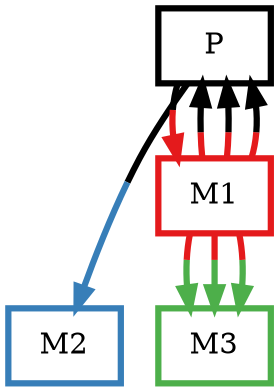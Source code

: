 digraph barS {
	{
		rank=same
	0 [shape=box,penwidth=3,colorscheme=set19,color=0,label="P"]
	}
	{
		rank=same
		3 [shape=box,penwidth=3,colorscheme=set19,color=3,label="M3"]
		2 [shape=box,penwidth=3,colorscheme=set19,color=2,label="M2"]
	}
	1 [shape=box,penwidth=3,colorscheme=set19,color=1,label="M1"]
	1 -> 3 [penwidth=3,colorscheme=set19,color="1;0.5:3"]
	1 -> 3 [penwidth=3,colorscheme=set19,color="1;0.5:3"]
	1 -> 3 [penwidth=3,colorscheme=set19,color="1;0.5:3"]
	1 -> 0 [penwidth=3,colorscheme=set19,color="1;0.5:0"]
	1 -> 0 [penwidth=3,colorscheme=set19,color="1;0.5:0"]
	1 -> 0 [penwidth=3,colorscheme=set19,color="1;0.5:0"]
	0 -> 2 [penwidth=3,colorscheme=set19,color="0;0.5:2"]
	0 -> 1 [penwidth=3,colorscheme=set19,color="0;0.5:1"]
}
